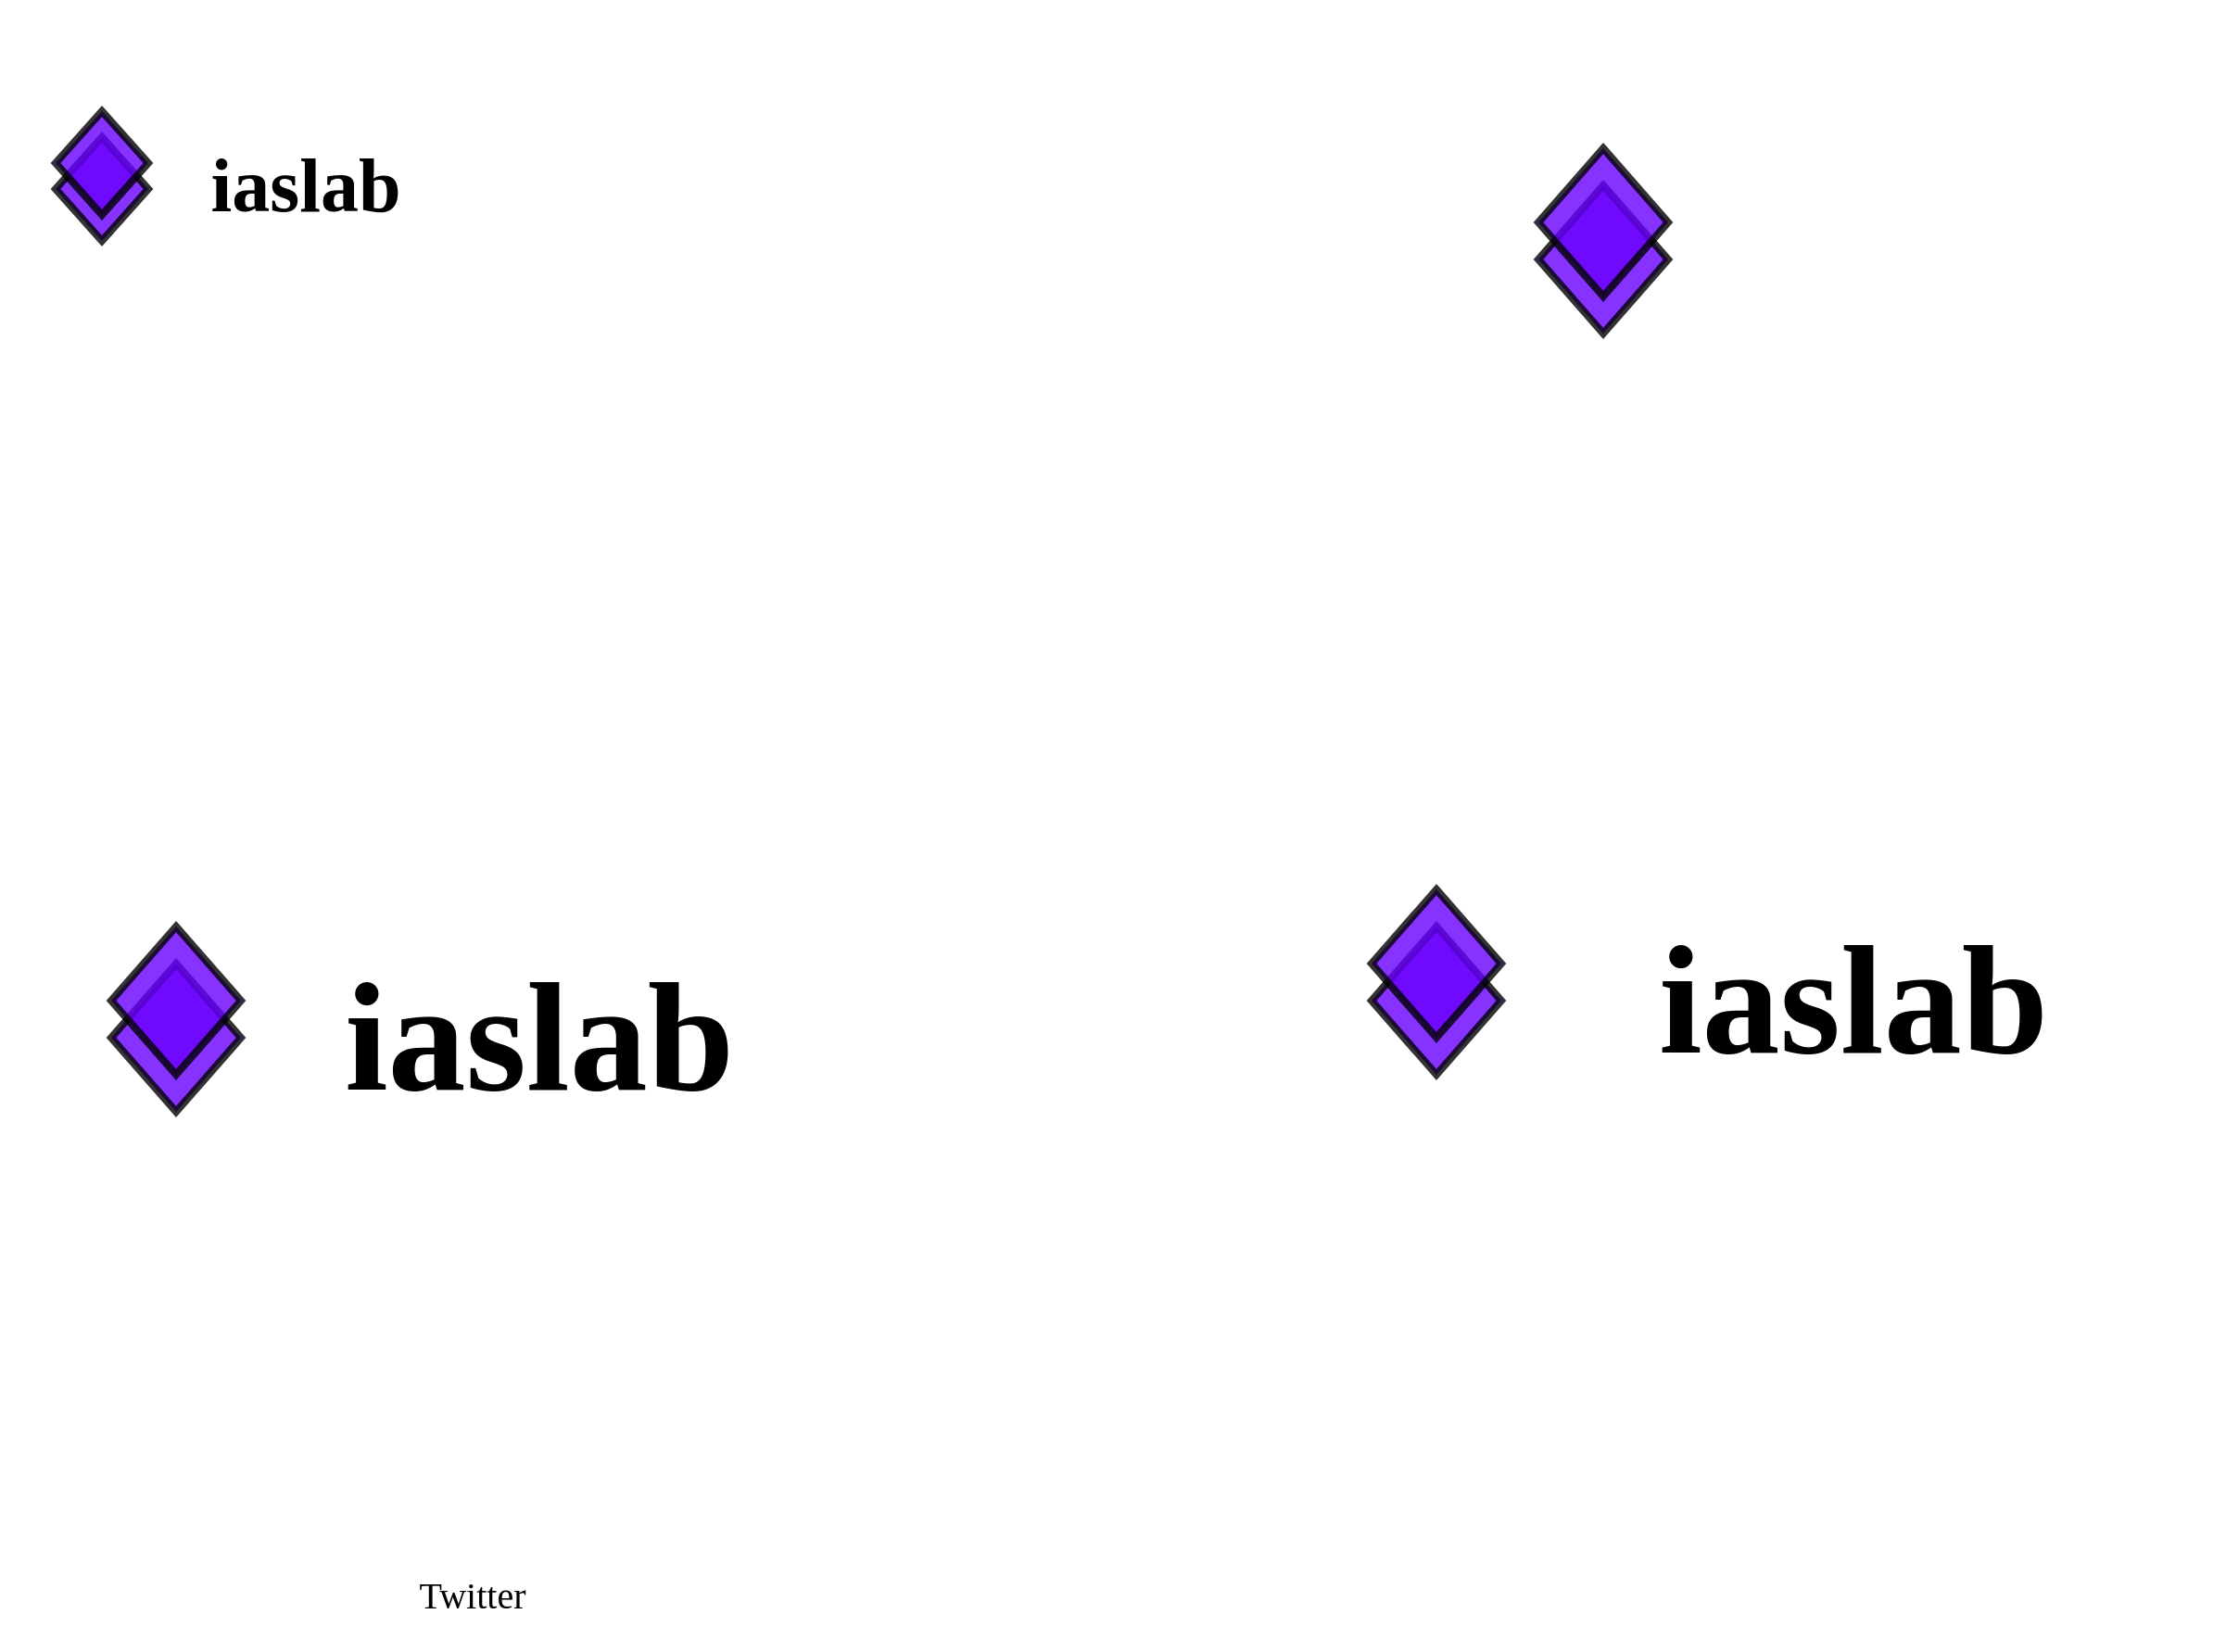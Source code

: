 <mxfile version="14.0.4" type="device"><diagram id="nna5EPkS9BzB_fEzJtat" name="Page-1"><mxGraphModel dx="1422" dy="882" grid="1" gridSize="10" guides="1" tooltips="1" connect="1" arrows="1" fold="1" page="1" pageScale="1" pageWidth="850" pageHeight="1100" math="0" shadow="0"><root><mxCell id="0"/><mxCell id="1" parent="0"/><mxCell id="nc7UMncQNNDhXfbuz5wj-1" value="&lt;font style=&quot;font-size: 41px;&quot;&gt;iaslab&lt;/font&gt;" style="text;html=1;strokeColor=none;fillColor=none;align=center;verticalAlign=middle;whiteSpace=wrap;rounded=0;fontSize=41;fontStyle=1;fontFamily=Lucida Console;" parent="1" vertex="1"><mxGeometry x="190" y="80" width="330" height="200" as="geometry"/></mxCell><mxCell id="nc7UMncQNNDhXfbuz5wj-4" value="&lt;font style=&quot;font-size: 20px&quot;&gt;Twitter&lt;/font&gt;" style="text;html=1;strokeColor=none;fillColor=none;align=center;verticalAlign=middle;whiteSpace=wrap;rounded=0;fontFamily=Lucida Console;fontSize=84;" parent="1" vertex="1"><mxGeometry x="425" y="910" width="40" height="20" as="geometry"/></mxCell><mxCell id="f1E9kWiboSEiSXTBSAwd-34" value="" style="group;strokeWidth=4;" parent="1" vertex="1" connectable="0"><mxGeometry x="1020" y="160" width="70" height="100" as="geometry"/></mxCell><mxCell id="f1E9kWiboSEiSXTBSAwd-35" value="" style="rhombus;whiteSpace=wrap;html=1;fillColor=#6a00ff;fontColor=#ffffff;opacity=80;strokeWidth=4;" parent="f1E9kWiboSEiSXTBSAwd-34" vertex="1"><mxGeometry y="20" width="70" height="80" as="geometry"/></mxCell><mxCell id="f1E9kWiboSEiSXTBSAwd-36" value="" style="rhombus;whiteSpace=wrap;html=1;fillColor=#6a00ff;fontColor=#ffffff;opacity=80;strokeWidth=4;" parent="f1E9kWiboSEiSXTBSAwd-34" vertex="1"><mxGeometry width="70" height="80" as="geometry"/></mxCell><mxCell id="f1E9kWiboSEiSXTBSAwd-43" value="" style="group;strokeWidth=4;" parent="1" vertex="1" connectable="0"><mxGeometry x="220" y="140" width="50" height="70" as="geometry"/></mxCell><mxCell id="f1E9kWiboSEiSXTBSAwd-44" value="" style="rhombus;whiteSpace=wrap;html=1;fillColor=#6a00ff;fontColor=#ffffff;opacity=80;strokeWidth=4;" parent="f1E9kWiboSEiSXTBSAwd-43" vertex="1"><mxGeometry y="14" width="50" height="56" as="geometry"/></mxCell><mxCell id="f1E9kWiboSEiSXTBSAwd-45" value="" style="rhombus;whiteSpace=wrap;html=1;fillColor=#6a00ff;fontColor=#ffffff;opacity=80;strokeWidth=4;" parent="f1E9kWiboSEiSXTBSAwd-43" vertex="1"><mxGeometry width="50" height="56" as="geometry"/></mxCell><mxCell id="nc7UMncQNNDhXfbuz5wj-6" value="&lt;font style=&quot;font-size: 84px;&quot;&gt;iaslab&lt;/font&gt;" style="text;html=1;strokeColor=none;fillColor=none;align=center;verticalAlign=middle;whiteSpace=wrap;rounded=0;fontSize=84;fontStyle=1;fontFamily=Lucida Console;" parent="1" vertex="1"><mxGeometry x="990" y="560" width="400" height="120" as="geometry"/></mxCell><mxCell id="f1E9kWiboSEiSXTBSAwd-37" value="" style="group;strokeWidth=4;" parent="1" vertex="1" connectable="0"><mxGeometry x="930" y="560" width="70" height="100" as="geometry"/></mxCell><mxCell id="f1E9kWiboSEiSXTBSAwd-38" value="" style="rhombus;whiteSpace=wrap;html=1;fillColor=#6a00ff;fontColor=#ffffff;opacity=80;strokeWidth=4;" parent="f1E9kWiboSEiSXTBSAwd-37" vertex="1"><mxGeometry y="20" width="70" height="80" as="geometry"/></mxCell><mxCell id="f1E9kWiboSEiSXTBSAwd-39" value="" style="rhombus;whiteSpace=wrap;html=1;fillColor=#6a00ff;fontColor=#ffffff;opacity=80;strokeWidth=4;" parent="f1E9kWiboSEiSXTBSAwd-37" vertex="1"><mxGeometry width="70" height="80" as="geometry"/></mxCell><mxCell id="1vYbOUPyqsmeCK9FVQiZ-1" value="" style="group" vertex="1" connectable="0" parent="1"><mxGeometry x="210" y="390" width="500" height="500" as="geometry"/></mxCell><mxCell id="nc7UMncQNNDhXfbuz5wj-3" value="&lt;font style=&quot;font-size: 84px&quot;&gt;&amp;nbsp; iaslab&lt;/font&gt;" style="text;html=1;strokeColor=none;fillColor=none;align=center;verticalAlign=middle;whiteSpace=wrap;rounded=0;fontSize=84;fontStyle=1;fontFamily=Lucida Console;" parent="1vYbOUPyqsmeCK9FVQiZ-1" vertex="1"><mxGeometry width="500" height="500" as="geometry"/></mxCell><mxCell id="f1E9kWiboSEiSXTBSAwd-40" value="" style="group;strokeWidth=4;" parent="1vYbOUPyqsmeCK9FVQiZ-1" vertex="1" connectable="0"><mxGeometry x="40" y="190" width="70" height="100" as="geometry"/></mxCell><mxCell id="f1E9kWiboSEiSXTBSAwd-41" value="" style="rhombus;whiteSpace=wrap;html=1;fillColor=#6a00ff;fontColor=#ffffff;opacity=80;strokeWidth=4;" parent="f1E9kWiboSEiSXTBSAwd-40" vertex="1"><mxGeometry y="20" width="70" height="80" as="geometry"/></mxCell><mxCell id="f1E9kWiboSEiSXTBSAwd-42" value="" style="rhombus;whiteSpace=wrap;html=1;fillColor=#6a00ff;fontColor=#ffffff;opacity=80;strokeWidth=4;" parent="f1E9kWiboSEiSXTBSAwd-40" vertex="1"><mxGeometry width="70" height="80" as="geometry"/></mxCell></root></mxGraphModel></diagram></mxfile>